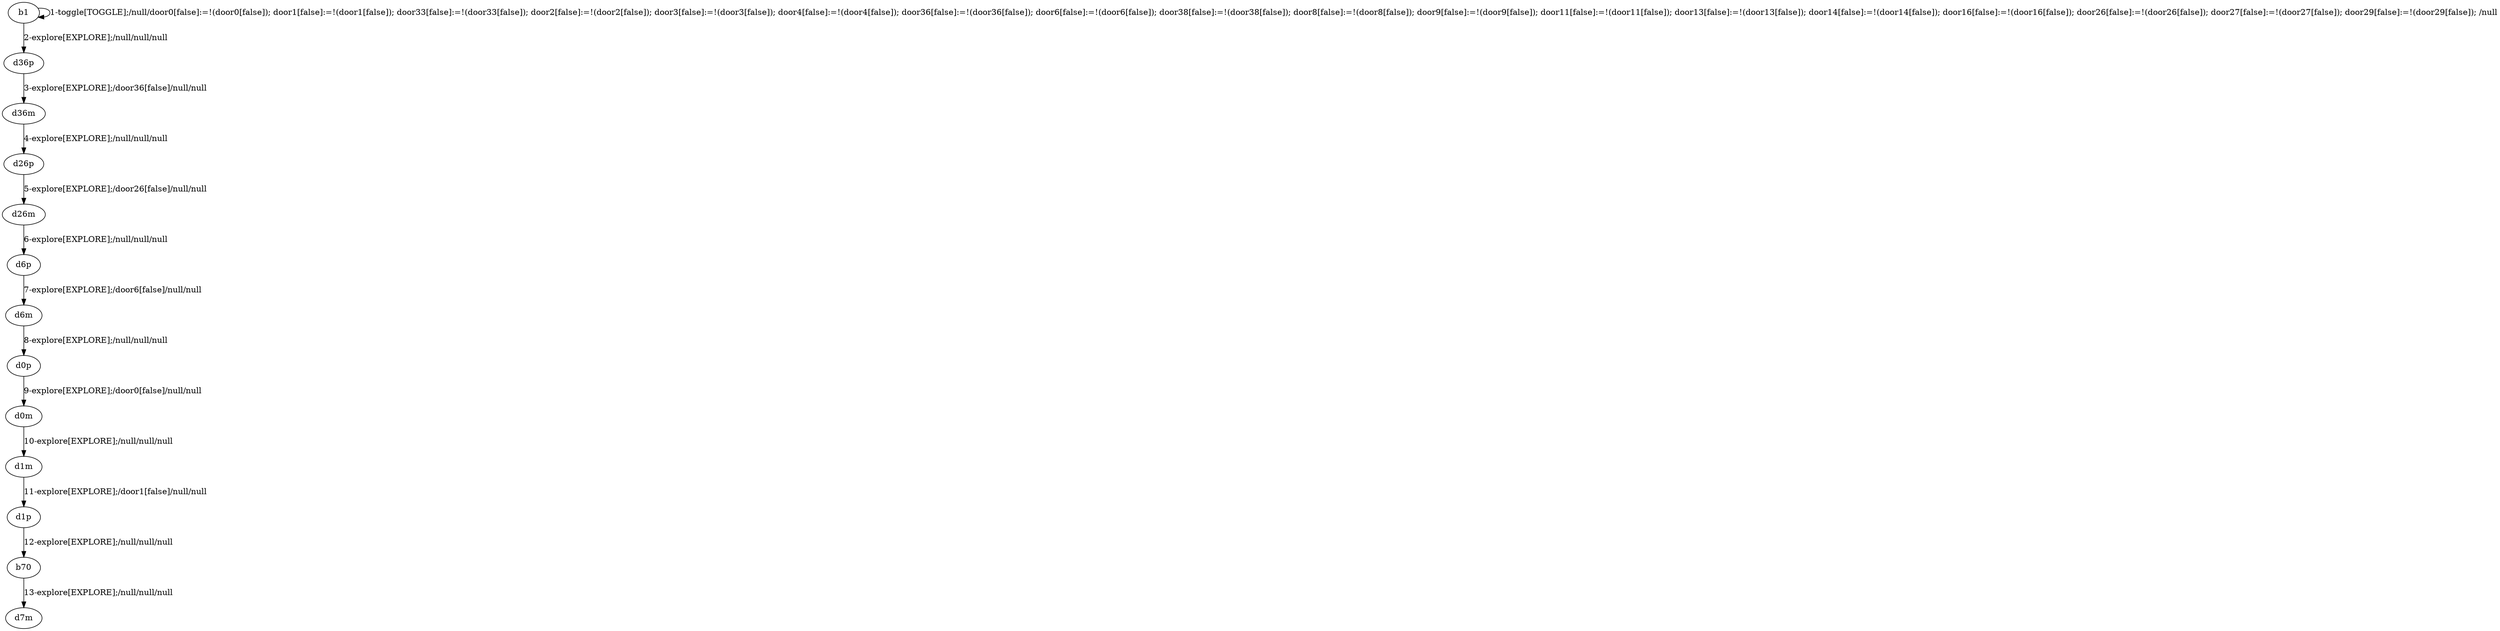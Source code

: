 # Total number of goals covered by this test: 2
# b70 --> d7m
# d1p --> b70

digraph g {
"b1" -> "b1" [label = "1-toggle[TOGGLE];/null/door0[false]:=!(door0[false]); door1[false]:=!(door1[false]); door33[false]:=!(door33[false]); door2[false]:=!(door2[false]); door3[false]:=!(door3[false]); door4[false]:=!(door4[false]); door36[false]:=!(door36[false]); door6[false]:=!(door6[false]); door38[false]:=!(door38[false]); door8[false]:=!(door8[false]); door9[false]:=!(door9[false]); door11[false]:=!(door11[false]); door13[false]:=!(door13[false]); door14[false]:=!(door14[false]); door16[false]:=!(door16[false]); door26[false]:=!(door26[false]); door27[false]:=!(door27[false]); door29[false]:=!(door29[false]); /null"];
"b1" -> "d36p" [label = "2-explore[EXPLORE];/null/null/null"];
"d36p" -> "d36m" [label = "3-explore[EXPLORE];/door36[false]/null/null"];
"d36m" -> "d26p" [label = "4-explore[EXPLORE];/null/null/null"];
"d26p" -> "d26m" [label = "5-explore[EXPLORE];/door26[false]/null/null"];
"d26m" -> "d6p" [label = "6-explore[EXPLORE];/null/null/null"];
"d6p" -> "d6m" [label = "7-explore[EXPLORE];/door6[false]/null/null"];
"d6m" -> "d0p" [label = "8-explore[EXPLORE];/null/null/null"];
"d0p" -> "d0m" [label = "9-explore[EXPLORE];/door0[false]/null/null"];
"d0m" -> "d1m" [label = "10-explore[EXPLORE];/null/null/null"];
"d1m" -> "d1p" [label = "11-explore[EXPLORE];/door1[false]/null/null"];
"d1p" -> "b70" [label = "12-explore[EXPLORE];/null/null/null"];
"b70" -> "d7m" [label = "13-explore[EXPLORE];/null/null/null"];
}